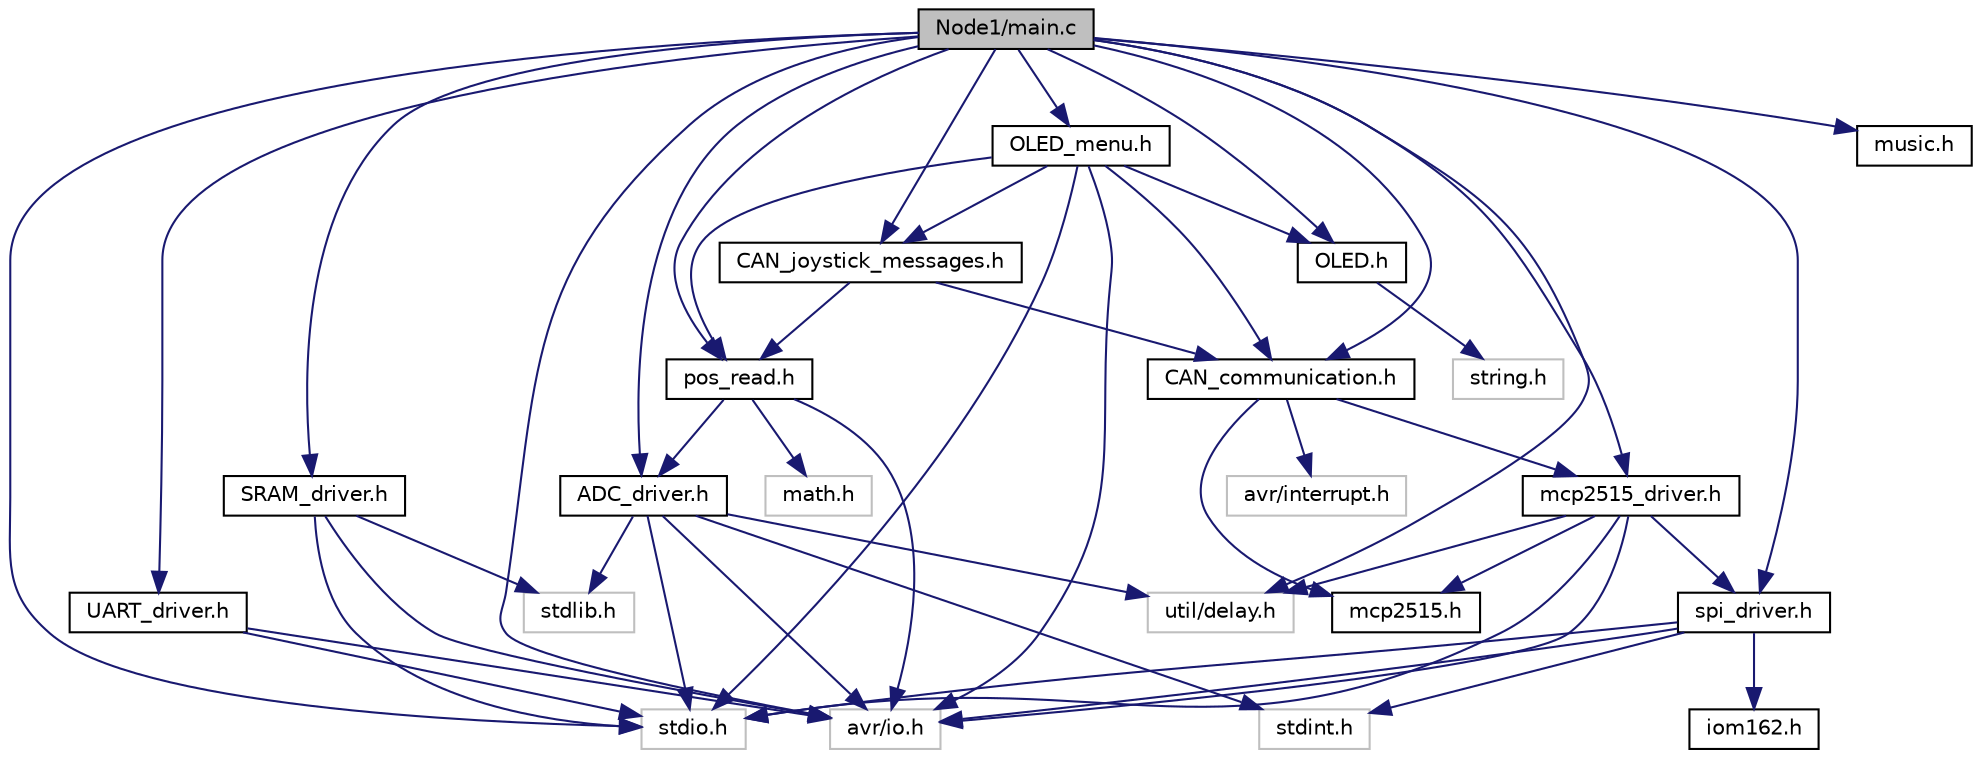 digraph "Node1/main.c"
{
  edge [fontname="Helvetica",fontsize="10",labelfontname="Helvetica",labelfontsize="10"];
  node [fontname="Helvetica",fontsize="10",shape=record];
  Node0 [label="Node1/main.c",height=0.2,width=0.4,color="black", fillcolor="grey75", style="filled", fontcolor="black"];
  Node0 -> Node1 [color="midnightblue",fontsize="10",style="solid",fontname="Helvetica"];
  Node1 [label="stdio.h",height=0.2,width=0.4,color="grey75", fillcolor="white", style="filled"];
  Node0 -> Node2 [color="midnightblue",fontsize="10",style="solid",fontname="Helvetica"];
  Node2 [label="avr/io.h",height=0.2,width=0.4,color="grey75", fillcolor="white", style="filled"];
  Node0 -> Node3 [color="midnightblue",fontsize="10",style="solid",fontname="Helvetica"];
  Node3 [label="util/delay.h",height=0.2,width=0.4,color="grey75", fillcolor="white", style="filled"];
  Node0 -> Node4 [color="midnightblue",fontsize="10",style="solid",fontname="Helvetica"];
  Node4 [label="UART_driver.h",height=0.2,width=0.4,color="black", fillcolor="white", style="filled",URL="$UART__driver_8h.html",tooltip="Library for using UART. "];
  Node4 -> Node2 [color="midnightblue",fontsize="10",style="solid",fontname="Helvetica"];
  Node4 -> Node1 [color="midnightblue",fontsize="10",style="solid",fontname="Helvetica"];
  Node0 -> Node5 [color="midnightblue",fontsize="10",style="solid",fontname="Helvetica"];
  Node5 [label="SRAM_driver.h",height=0.2,width=0.4,color="black", fillcolor="white", style="filled",URL="$SRAM__driver_8h.html",tooltip="Library for using SRAM. "];
  Node5 -> Node2 [color="midnightblue",fontsize="10",style="solid",fontname="Helvetica"];
  Node5 -> Node1 [color="midnightblue",fontsize="10",style="solid",fontname="Helvetica"];
  Node5 -> Node6 [color="midnightblue",fontsize="10",style="solid",fontname="Helvetica"];
  Node6 [label="stdlib.h",height=0.2,width=0.4,color="grey75", fillcolor="white", style="filled"];
  Node0 -> Node7 [color="midnightblue",fontsize="10",style="solid",fontname="Helvetica"];
  Node7 [label="ADC_driver.h",height=0.2,width=0.4,color="black", fillcolor="white", style="filled",URL="$ADC__driver_8h.html",tooltip="Library for using ADC. "];
  Node7 -> Node8 [color="midnightblue",fontsize="10",style="solid",fontname="Helvetica"];
  Node8 [label="stdint.h",height=0.2,width=0.4,color="grey75", fillcolor="white", style="filled"];
  Node7 -> Node2 [color="midnightblue",fontsize="10",style="solid",fontname="Helvetica"];
  Node7 -> Node1 [color="midnightblue",fontsize="10",style="solid",fontname="Helvetica"];
  Node7 -> Node6 [color="midnightblue",fontsize="10",style="solid",fontname="Helvetica"];
  Node7 -> Node3 [color="midnightblue",fontsize="10",style="solid",fontname="Helvetica"];
  Node0 -> Node9 [color="midnightblue",fontsize="10",style="solid",fontname="Helvetica"];
  Node9 [label="pos_read.h",height=0.2,width=0.4,color="black", fillcolor="white", style="filled",URL="$pos__read_8h.html",tooltip="Library for using ADC to read joystick information. "];
  Node9 -> Node7 [color="midnightblue",fontsize="10",style="solid",fontname="Helvetica"];
  Node9 -> Node2 [color="midnightblue",fontsize="10",style="solid",fontname="Helvetica"];
  Node9 -> Node10 [color="midnightblue",fontsize="10",style="solid",fontname="Helvetica"];
  Node10 [label="math.h",height=0.2,width=0.4,color="grey75", fillcolor="white", style="filled"];
  Node0 -> Node11 [color="midnightblue",fontsize="10",style="solid",fontname="Helvetica"];
  Node11 [label="OLED.h",height=0.2,width=0.4,color="black", fillcolor="white", style="filled",URL="$OLED_8h.html",tooltip="Library for using OLED. "];
  Node11 -> Node12 [color="midnightblue",fontsize="10",style="solid",fontname="Helvetica"];
  Node12 [label="string.h",height=0.2,width=0.4,color="grey75", fillcolor="white", style="filled"];
  Node0 -> Node13 [color="midnightblue",fontsize="10",style="solid",fontname="Helvetica"];
  Node13 [label="OLED_menu.h",height=0.2,width=0.4,color="black", fillcolor="white", style="filled",URL="$OLED__menu_8h.html",tooltip="File for handling the oled-menu. "];
  Node13 -> Node2 [color="midnightblue",fontsize="10",style="solid",fontname="Helvetica"];
  Node13 -> Node1 [color="midnightblue",fontsize="10",style="solid",fontname="Helvetica"];
  Node13 -> Node11 [color="midnightblue",fontsize="10",style="solid",fontname="Helvetica"];
  Node13 -> Node9 [color="midnightblue",fontsize="10",style="solid",fontname="Helvetica"];
  Node13 -> Node14 [color="midnightblue",fontsize="10",style="solid",fontname="Helvetica"];
  Node14 [label="CAN_joystick_messages.h",height=0.2,width=0.4,color="black", fillcolor="white", style="filled",URL="$CAN__joystick__messages_8h.html",tooltip="Library for using sending joystick-information on CAN. "];
  Node14 -> Node15 [color="midnightblue",fontsize="10",style="solid",fontname="Helvetica"];
  Node15 [label="CAN_communication.h",height=0.2,width=0.4,color="black", fillcolor="white", style="filled",URL="$CAN__communication_8h.html",tooltip="Library for using CAN. "];
  Node15 -> Node16 [color="midnightblue",fontsize="10",style="solid",fontname="Helvetica"];
  Node16 [label="mcp2515.h",height=0.2,width=0.4,color="black", fillcolor="white", style="filled",URL="$mcp2515_8h.html",tooltip="MCP2515 registers. "];
  Node15 -> Node17 [color="midnightblue",fontsize="10",style="solid",fontname="Helvetica"];
  Node17 [label="mcp2515_driver.h",height=0.2,width=0.4,color="black", fillcolor="white", style="filled",URL="$mcp2515__driver_8h.html",tooltip="Library for using can controller mcp2515. "];
  Node17 -> Node2 [color="midnightblue",fontsize="10",style="solid",fontname="Helvetica"];
  Node17 -> Node1 [color="midnightblue",fontsize="10",style="solid",fontname="Helvetica"];
  Node17 -> Node3 [color="midnightblue",fontsize="10",style="solid",fontname="Helvetica"];
  Node17 -> Node18 [color="midnightblue",fontsize="10",style="solid",fontname="Helvetica"];
  Node18 [label="spi_driver.h",height=0.2,width=0.4,color="black", fillcolor="white", style="filled",URL="$spi__driver_8h.html",tooltip="Library for using SPI. "];
  Node18 -> Node2 [color="midnightblue",fontsize="10",style="solid",fontname="Helvetica"];
  Node18 -> Node1 [color="midnightblue",fontsize="10",style="solid",fontname="Helvetica"];
  Node18 -> Node8 [color="midnightblue",fontsize="10",style="solid",fontname="Helvetica"];
  Node18 -> Node19 [color="midnightblue",fontsize="10",style="solid",fontname="Helvetica"];
  Node19 [label="iom162.h",height=0.2,width=0.4,color="black", fillcolor="white", style="filled",URL="$iom162_8h_source.html"];
  Node17 -> Node16 [color="midnightblue",fontsize="10",style="solid",fontname="Helvetica"];
  Node15 -> Node20 [color="midnightblue",fontsize="10",style="solid",fontname="Helvetica"];
  Node20 [label="avr/interrupt.h",height=0.2,width=0.4,color="grey75", fillcolor="white", style="filled"];
  Node14 -> Node9 [color="midnightblue",fontsize="10",style="solid",fontname="Helvetica"];
  Node13 -> Node15 [color="midnightblue",fontsize="10",style="solid",fontname="Helvetica"];
  Node0 -> Node18 [color="midnightblue",fontsize="10",style="solid",fontname="Helvetica"];
  Node0 -> Node17 [color="midnightblue",fontsize="10",style="solid",fontname="Helvetica"];
  Node0 -> Node15 [color="midnightblue",fontsize="10",style="solid",fontname="Helvetica"];
  Node0 -> Node14 [color="midnightblue",fontsize="10",style="solid",fontname="Helvetica"];
  Node0 -> Node21 [color="midnightblue",fontsize="10",style="solid",fontname="Helvetica"];
  Node21 [label="music.h",height=0.2,width=0.4,color="black", fillcolor="white", style="filled",URL="$music_8h.html",tooltip="Library for using buzzer. "];
}
